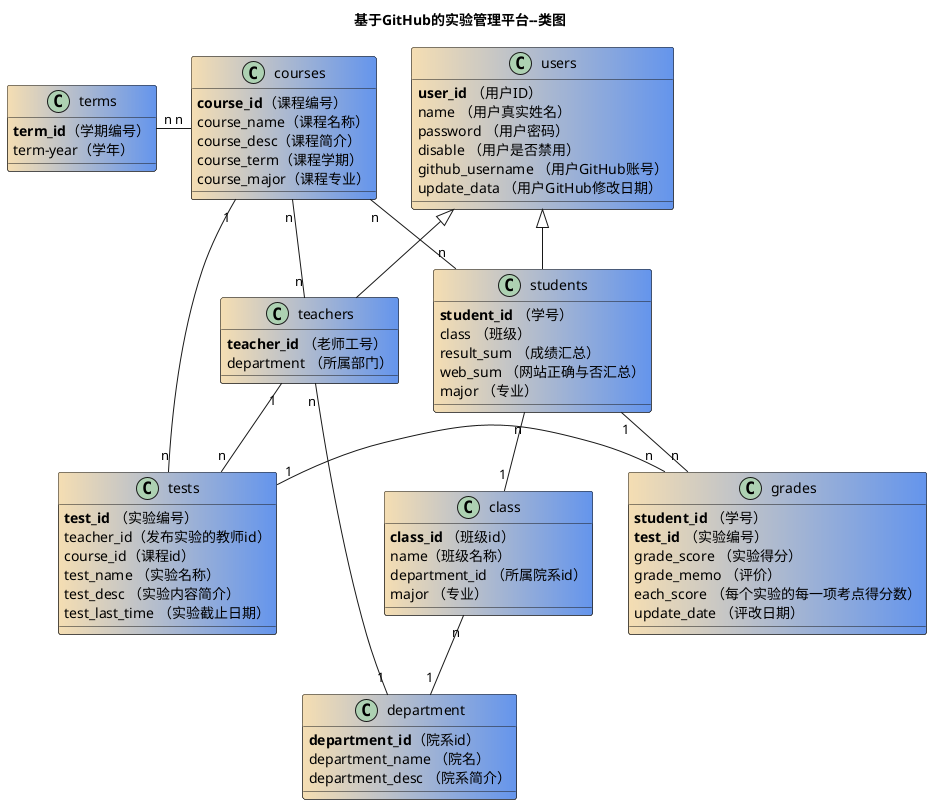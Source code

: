 ##4.设计类图

@startuml
skinparam classBackgroundColor Wheat|CornflowerBlue
title 基于GitHub的实验管理平台--类图
 class users {
    <b>user_id</b> （用户ID）
    name （用户真实姓名）
    password （用户密码）
    disable （用户是否禁用）
    github_username （用户GitHub账号）
    update_data （用户GitHub修改日期）
}
class teachers{
    <b>teacher_id</b> （老师工号）
    department （所属部门）
}
class students{
    <b>student_id</b> （学号）
    class （班级）
    result_sum （成绩汇总）
    web_sum （网站正确与否汇总）
    major （专业）
}
class courses{
    <b>course_id</b>（课程编号）
    course_name（课程名称）
    course_desc（课程简介）
    course_term（课程学期）
    course_major（课程专业）
}
class tests {
    <b>test_id</b> （实验编号）
    teacher_id（发布实验的教师id）
    course_id（课程id）
    test_name （实验名称）
    test_desc （实验内容简介）
    test_last_time （实验截止日期）
}
class grades {
    <b>student_id</b> （学号）
    <b>test_id</b> （实验编号）
    grade_score （实验得分）
    grade_memo （评价）
    each_score （每个实验的每一项考点得分数）
    update_date （评改日期）
}
class terms{
    <b>term_id</b>（学期编号）
    term-year（学年）
}
class class{
    <b>class_id</b> （班级id）
    name（班级名称）
    department_id （所属院系id）
    major （专业）
}
class department{
    <b>department_id</b>（院系id）
    department_name （院名）
    department_desc （院系简介）
}
users <|- students
users <|-- teachers
courses "n" -- "n" students
students "n" -- "1"  class
students "1" -- "n"  grades
courses"n" -- "n"  teachers
teachers "1" -- "n"  tests
teachers "n" -- "1"  department
class "n" -- "1" department
courses  "1" -- "n"  tests
terms "n" - "n"  courses
tests "1" - "n"  grades

@enduml
